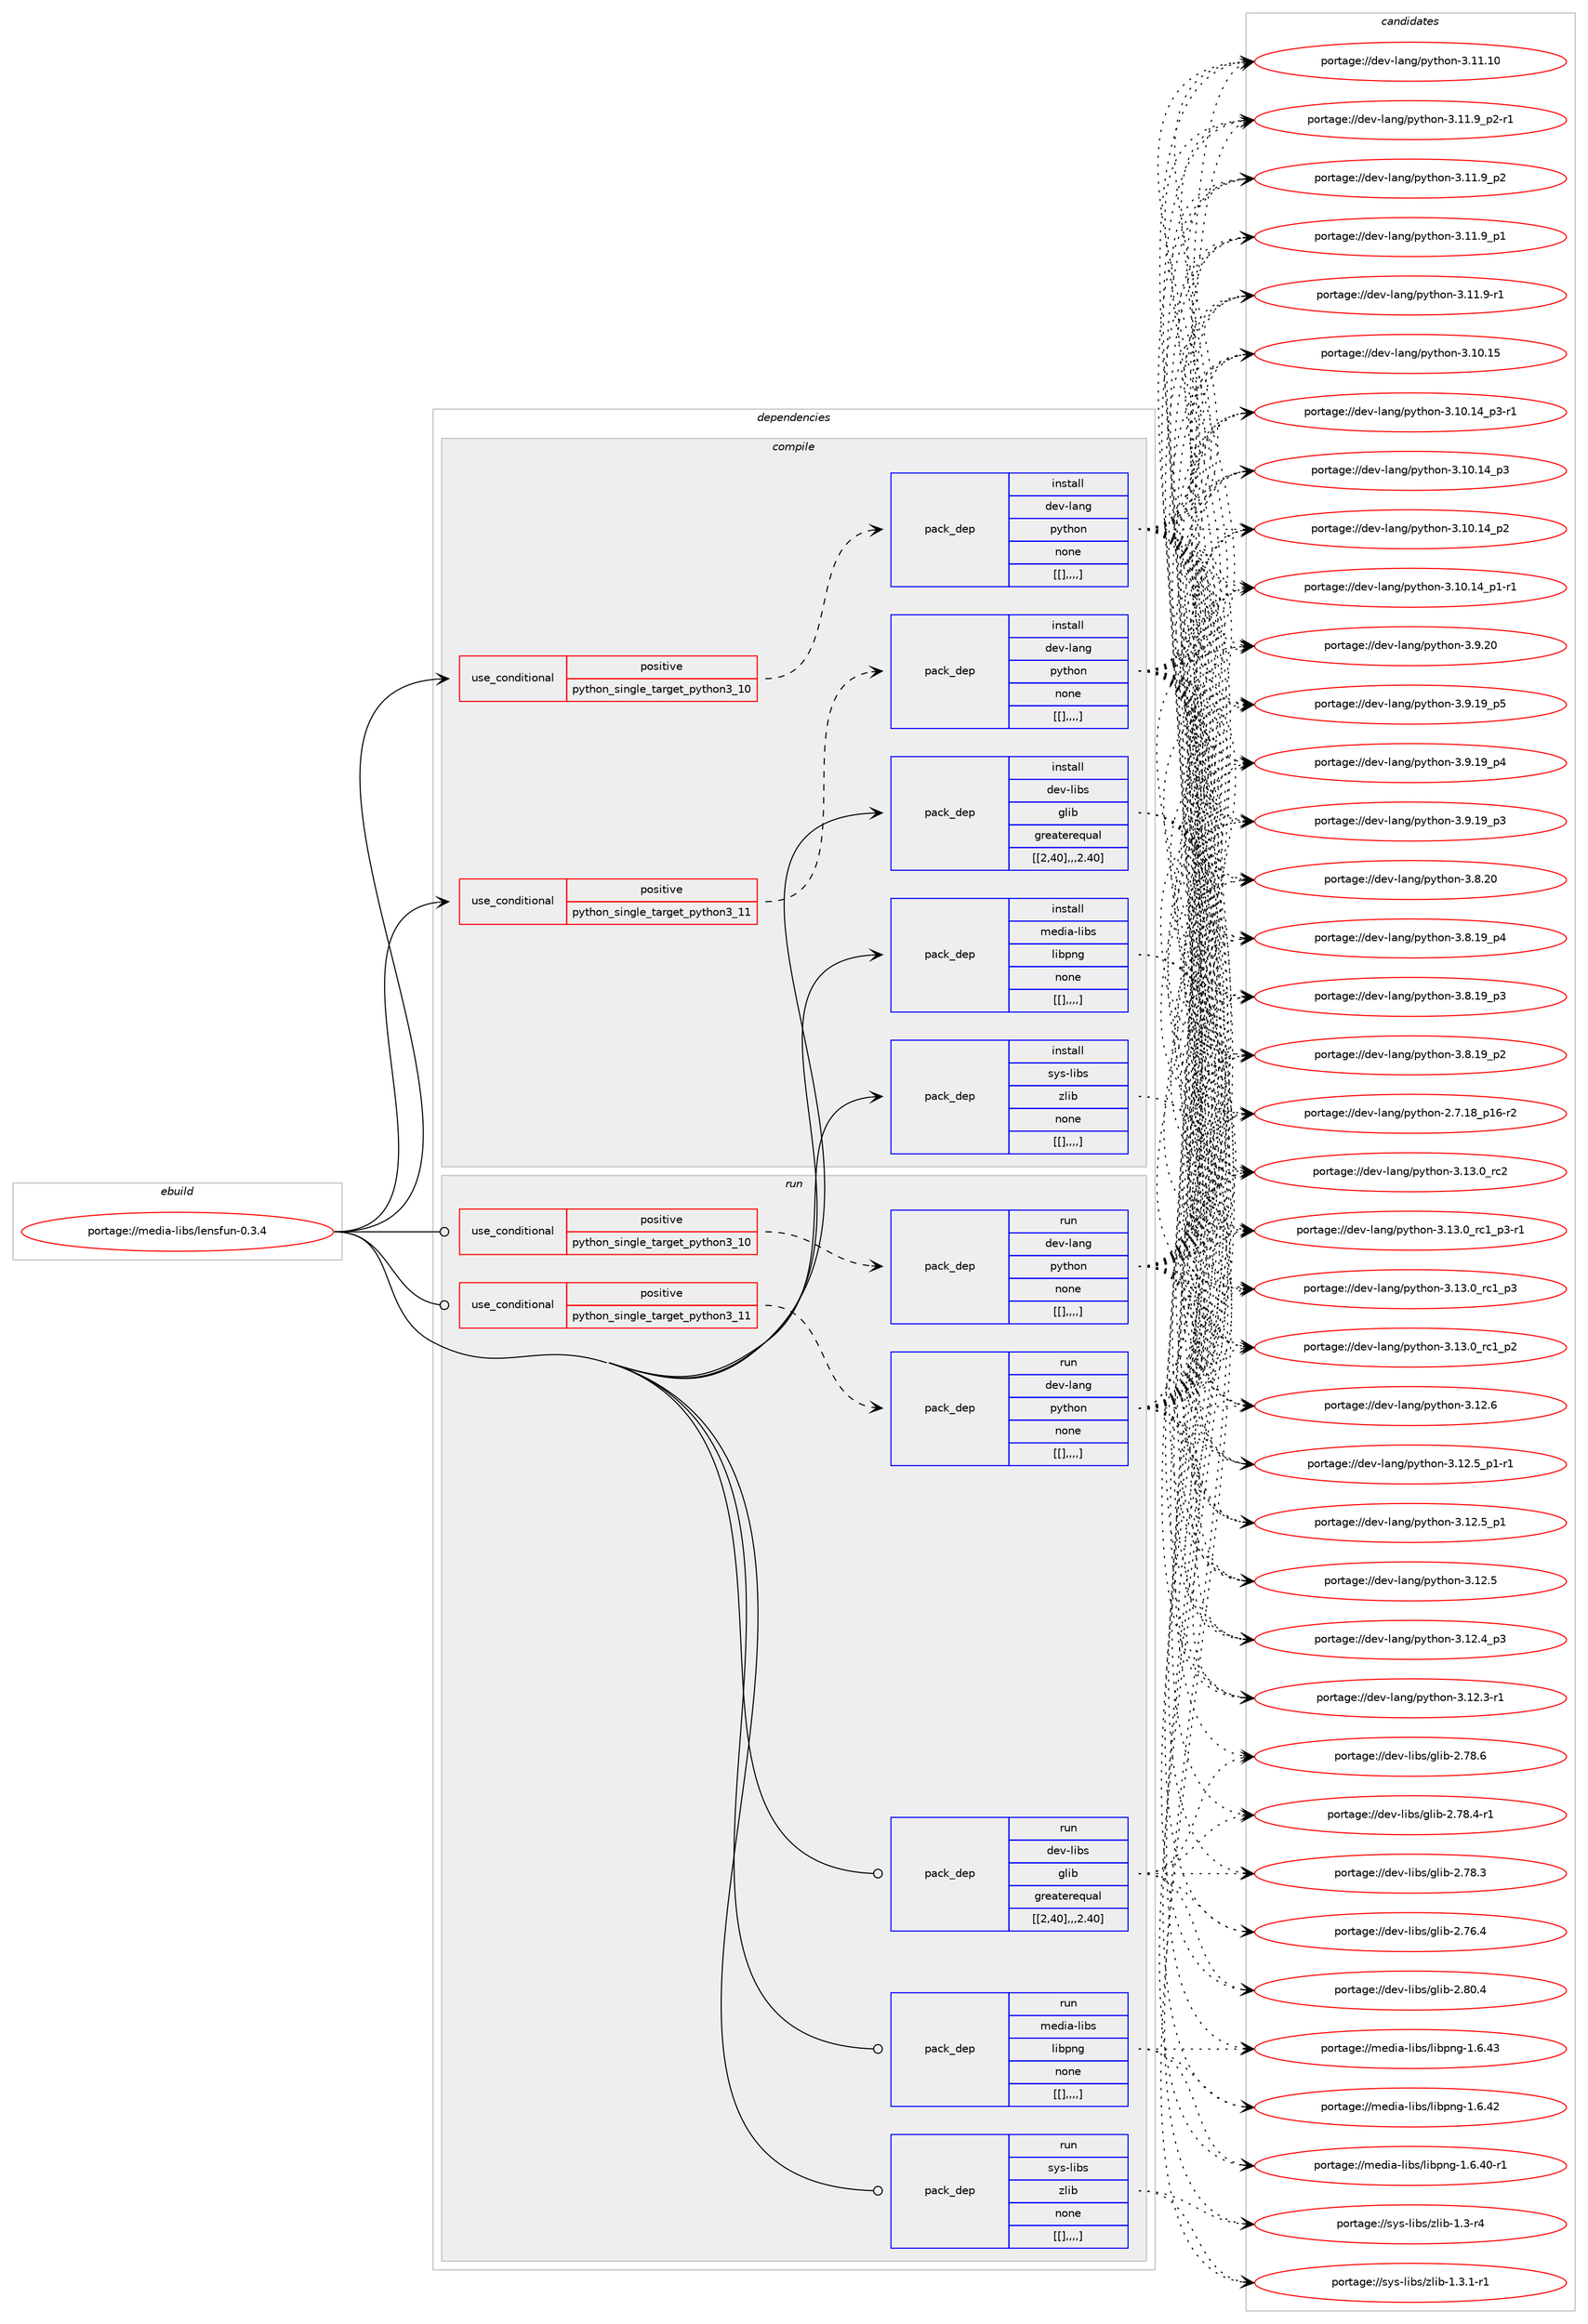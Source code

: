 digraph prolog {

# *************
# Graph options
# *************

newrank=true;
concentrate=true;
compound=true;
graph [rankdir=LR,fontname=Helvetica,fontsize=10,ranksep=1.5];#, ranksep=2.5, nodesep=0.2];
edge  [arrowhead=vee];
node  [fontname=Helvetica,fontsize=10];

# **********
# The ebuild
# **********

subgraph cluster_leftcol {
color=gray;
label=<<i>ebuild</i>>;
id [label="portage://media-libs/lensfun-0.3.4", color=red, width=4, href="../media-libs/lensfun-0.3.4.svg"];
}

# ****************
# The dependencies
# ****************

subgraph cluster_midcol {
color=gray;
label=<<i>dependencies</i>>;
subgraph cluster_compile {
fillcolor="#eeeeee";
style=filled;
label=<<i>compile</i>>;
subgraph cond78548 {
dependency314155 [label=<<TABLE BORDER="0" CELLBORDER="1" CELLSPACING="0" CELLPADDING="4"><TR><TD ROWSPAN="3" CELLPADDING="10">use_conditional</TD></TR><TR><TD>positive</TD></TR><TR><TD>python_single_target_python3_10</TD></TR></TABLE>>, shape=none, color=red];
subgraph pack233075 {
dependency314156 [label=<<TABLE BORDER="0" CELLBORDER="1" CELLSPACING="0" CELLPADDING="4" WIDTH="220"><TR><TD ROWSPAN="6" CELLPADDING="30">pack_dep</TD></TR><TR><TD WIDTH="110">install</TD></TR><TR><TD>dev-lang</TD></TR><TR><TD>python</TD></TR><TR><TD>none</TD></TR><TR><TD>[[],,,,]</TD></TR></TABLE>>, shape=none, color=blue];
}
dependency314155:e -> dependency314156:w [weight=20,style="dashed",arrowhead="vee"];
}
id:e -> dependency314155:w [weight=20,style="solid",arrowhead="vee"];
subgraph cond78549 {
dependency314157 [label=<<TABLE BORDER="0" CELLBORDER="1" CELLSPACING="0" CELLPADDING="4"><TR><TD ROWSPAN="3" CELLPADDING="10">use_conditional</TD></TR><TR><TD>positive</TD></TR><TR><TD>python_single_target_python3_11</TD></TR></TABLE>>, shape=none, color=red];
subgraph pack233076 {
dependency314158 [label=<<TABLE BORDER="0" CELLBORDER="1" CELLSPACING="0" CELLPADDING="4" WIDTH="220"><TR><TD ROWSPAN="6" CELLPADDING="30">pack_dep</TD></TR><TR><TD WIDTH="110">install</TD></TR><TR><TD>dev-lang</TD></TR><TR><TD>python</TD></TR><TR><TD>none</TD></TR><TR><TD>[[],,,,]</TD></TR></TABLE>>, shape=none, color=blue];
}
dependency314157:e -> dependency314158:w [weight=20,style="dashed",arrowhead="vee"];
}
id:e -> dependency314157:w [weight=20,style="solid",arrowhead="vee"];
subgraph pack233077 {
dependency314159 [label=<<TABLE BORDER="0" CELLBORDER="1" CELLSPACING="0" CELLPADDING="4" WIDTH="220"><TR><TD ROWSPAN="6" CELLPADDING="30">pack_dep</TD></TR><TR><TD WIDTH="110">install</TD></TR><TR><TD>dev-libs</TD></TR><TR><TD>glib</TD></TR><TR><TD>greaterequal</TD></TR><TR><TD>[[2,40],,,2.40]</TD></TR></TABLE>>, shape=none, color=blue];
}
id:e -> dependency314159:w [weight=20,style="solid",arrowhead="vee"];
subgraph pack233078 {
dependency314160 [label=<<TABLE BORDER="0" CELLBORDER="1" CELLSPACING="0" CELLPADDING="4" WIDTH="220"><TR><TD ROWSPAN="6" CELLPADDING="30">pack_dep</TD></TR><TR><TD WIDTH="110">install</TD></TR><TR><TD>media-libs</TD></TR><TR><TD>libpng</TD></TR><TR><TD>none</TD></TR><TR><TD>[[],,,,]</TD></TR></TABLE>>, shape=none, color=blue];
}
id:e -> dependency314160:w [weight=20,style="solid",arrowhead="vee"];
subgraph pack233079 {
dependency314161 [label=<<TABLE BORDER="0" CELLBORDER="1" CELLSPACING="0" CELLPADDING="4" WIDTH="220"><TR><TD ROWSPAN="6" CELLPADDING="30">pack_dep</TD></TR><TR><TD WIDTH="110">install</TD></TR><TR><TD>sys-libs</TD></TR><TR><TD>zlib</TD></TR><TR><TD>none</TD></TR><TR><TD>[[],,,,]</TD></TR></TABLE>>, shape=none, color=blue];
}
id:e -> dependency314161:w [weight=20,style="solid",arrowhead="vee"];
}
subgraph cluster_compileandrun {
fillcolor="#eeeeee";
style=filled;
label=<<i>compile and run</i>>;
}
subgraph cluster_run {
fillcolor="#eeeeee";
style=filled;
label=<<i>run</i>>;
subgraph cond78550 {
dependency314162 [label=<<TABLE BORDER="0" CELLBORDER="1" CELLSPACING="0" CELLPADDING="4"><TR><TD ROWSPAN="3" CELLPADDING="10">use_conditional</TD></TR><TR><TD>positive</TD></TR><TR><TD>python_single_target_python3_10</TD></TR></TABLE>>, shape=none, color=red];
subgraph pack233080 {
dependency314163 [label=<<TABLE BORDER="0" CELLBORDER="1" CELLSPACING="0" CELLPADDING="4" WIDTH="220"><TR><TD ROWSPAN="6" CELLPADDING="30">pack_dep</TD></TR><TR><TD WIDTH="110">run</TD></TR><TR><TD>dev-lang</TD></TR><TR><TD>python</TD></TR><TR><TD>none</TD></TR><TR><TD>[[],,,,]</TD></TR></TABLE>>, shape=none, color=blue];
}
dependency314162:e -> dependency314163:w [weight=20,style="dashed",arrowhead="vee"];
}
id:e -> dependency314162:w [weight=20,style="solid",arrowhead="odot"];
subgraph cond78551 {
dependency314164 [label=<<TABLE BORDER="0" CELLBORDER="1" CELLSPACING="0" CELLPADDING="4"><TR><TD ROWSPAN="3" CELLPADDING="10">use_conditional</TD></TR><TR><TD>positive</TD></TR><TR><TD>python_single_target_python3_11</TD></TR></TABLE>>, shape=none, color=red];
subgraph pack233081 {
dependency314165 [label=<<TABLE BORDER="0" CELLBORDER="1" CELLSPACING="0" CELLPADDING="4" WIDTH="220"><TR><TD ROWSPAN="6" CELLPADDING="30">pack_dep</TD></TR><TR><TD WIDTH="110">run</TD></TR><TR><TD>dev-lang</TD></TR><TR><TD>python</TD></TR><TR><TD>none</TD></TR><TR><TD>[[],,,,]</TD></TR></TABLE>>, shape=none, color=blue];
}
dependency314164:e -> dependency314165:w [weight=20,style="dashed",arrowhead="vee"];
}
id:e -> dependency314164:w [weight=20,style="solid",arrowhead="odot"];
subgraph pack233082 {
dependency314166 [label=<<TABLE BORDER="0" CELLBORDER="1" CELLSPACING="0" CELLPADDING="4" WIDTH="220"><TR><TD ROWSPAN="6" CELLPADDING="30">pack_dep</TD></TR><TR><TD WIDTH="110">run</TD></TR><TR><TD>dev-libs</TD></TR><TR><TD>glib</TD></TR><TR><TD>greaterequal</TD></TR><TR><TD>[[2,40],,,2.40]</TD></TR></TABLE>>, shape=none, color=blue];
}
id:e -> dependency314166:w [weight=20,style="solid",arrowhead="odot"];
subgraph pack233083 {
dependency314167 [label=<<TABLE BORDER="0" CELLBORDER="1" CELLSPACING="0" CELLPADDING="4" WIDTH="220"><TR><TD ROWSPAN="6" CELLPADDING="30">pack_dep</TD></TR><TR><TD WIDTH="110">run</TD></TR><TR><TD>media-libs</TD></TR><TR><TD>libpng</TD></TR><TR><TD>none</TD></TR><TR><TD>[[],,,,]</TD></TR></TABLE>>, shape=none, color=blue];
}
id:e -> dependency314167:w [weight=20,style="solid",arrowhead="odot"];
subgraph pack233084 {
dependency314168 [label=<<TABLE BORDER="0" CELLBORDER="1" CELLSPACING="0" CELLPADDING="4" WIDTH="220"><TR><TD ROWSPAN="6" CELLPADDING="30">pack_dep</TD></TR><TR><TD WIDTH="110">run</TD></TR><TR><TD>sys-libs</TD></TR><TR><TD>zlib</TD></TR><TR><TD>none</TD></TR><TR><TD>[[],,,,]</TD></TR></TABLE>>, shape=none, color=blue];
}
id:e -> dependency314168:w [weight=20,style="solid",arrowhead="odot"];
}
}

# **************
# The candidates
# **************

subgraph cluster_choices {
rank=same;
color=gray;
label=<<i>candidates</i>>;

subgraph choice233075 {
color=black;
nodesep=1;
choice10010111845108971101034711212111610411111045514649514648951149950 [label="portage://dev-lang/python-3.13.0_rc2", color=red, width=4,href="../dev-lang/python-3.13.0_rc2.svg"];
choice1001011184510897110103471121211161041111104551464951464895114994995112514511449 [label="portage://dev-lang/python-3.13.0_rc1_p3-r1", color=red, width=4,href="../dev-lang/python-3.13.0_rc1_p3-r1.svg"];
choice100101118451089711010347112121116104111110455146495146489511499499511251 [label="portage://dev-lang/python-3.13.0_rc1_p3", color=red, width=4,href="../dev-lang/python-3.13.0_rc1_p3.svg"];
choice100101118451089711010347112121116104111110455146495146489511499499511250 [label="portage://dev-lang/python-3.13.0_rc1_p2", color=red, width=4,href="../dev-lang/python-3.13.0_rc1_p2.svg"];
choice10010111845108971101034711212111610411111045514649504654 [label="portage://dev-lang/python-3.12.6", color=red, width=4,href="../dev-lang/python-3.12.6.svg"];
choice1001011184510897110103471121211161041111104551464950465395112494511449 [label="portage://dev-lang/python-3.12.5_p1-r1", color=red, width=4,href="../dev-lang/python-3.12.5_p1-r1.svg"];
choice100101118451089711010347112121116104111110455146495046539511249 [label="portage://dev-lang/python-3.12.5_p1", color=red, width=4,href="../dev-lang/python-3.12.5_p1.svg"];
choice10010111845108971101034711212111610411111045514649504653 [label="portage://dev-lang/python-3.12.5", color=red, width=4,href="../dev-lang/python-3.12.5.svg"];
choice100101118451089711010347112121116104111110455146495046529511251 [label="portage://dev-lang/python-3.12.4_p3", color=red, width=4,href="../dev-lang/python-3.12.4_p3.svg"];
choice100101118451089711010347112121116104111110455146495046514511449 [label="portage://dev-lang/python-3.12.3-r1", color=red, width=4,href="../dev-lang/python-3.12.3-r1.svg"];
choice1001011184510897110103471121211161041111104551464949464948 [label="portage://dev-lang/python-3.11.10", color=red, width=4,href="../dev-lang/python-3.11.10.svg"];
choice1001011184510897110103471121211161041111104551464949465795112504511449 [label="portage://dev-lang/python-3.11.9_p2-r1", color=red, width=4,href="../dev-lang/python-3.11.9_p2-r1.svg"];
choice100101118451089711010347112121116104111110455146494946579511250 [label="portage://dev-lang/python-3.11.9_p2", color=red, width=4,href="../dev-lang/python-3.11.9_p2.svg"];
choice100101118451089711010347112121116104111110455146494946579511249 [label="portage://dev-lang/python-3.11.9_p1", color=red, width=4,href="../dev-lang/python-3.11.9_p1.svg"];
choice100101118451089711010347112121116104111110455146494946574511449 [label="portage://dev-lang/python-3.11.9-r1", color=red, width=4,href="../dev-lang/python-3.11.9-r1.svg"];
choice1001011184510897110103471121211161041111104551464948464953 [label="portage://dev-lang/python-3.10.15", color=red, width=4,href="../dev-lang/python-3.10.15.svg"];
choice100101118451089711010347112121116104111110455146494846495295112514511449 [label="portage://dev-lang/python-3.10.14_p3-r1", color=red, width=4,href="../dev-lang/python-3.10.14_p3-r1.svg"];
choice10010111845108971101034711212111610411111045514649484649529511251 [label="portage://dev-lang/python-3.10.14_p3", color=red, width=4,href="../dev-lang/python-3.10.14_p3.svg"];
choice10010111845108971101034711212111610411111045514649484649529511250 [label="portage://dev-lang/python-3.10.14_p2", color=red, width=4,href="../dev-lang/python-3.10.14_p2.svg"];
choice100101118451089711010347112121116104111110455146494846495295112494511449 [label="portage://dev-lang/python-3.10.14_p1-r1", color=red, width=4,href="../dev-lang/python-3.10.14_p1-r1.svg"];
choice10010111845108971101034711212111610411111045514657465048 [label="portage://dev-lang/python-3.9.20", color=red, width=4,href="../dev-lang/python-3.9.20.svg"];
choice100101118451089711010347112121116104111110455146574649579511253 [label="portage://dev-lang/python-3.9.19_p5", color=red, width=4,href="../dev-lang/python-3.9.19_p5.svg"];
choice100101118451089711010347112121116104111110455146574649579511252 [label="portage://dev-lang/python-3.9.19_p4", color=red, width=4,href="../dev-lang/python-3.9.19_p4.svg"];
choice100101118451089711010347112121116104111110455146574649579511251 [label="portage://dev-lang/python-3.9.19_p3", color=red, width=4,href="../dev-lang/python-3.9.19_p3.svg"];
choice10010111845108971101034711212111610411111045514656465048 [label="portage://dev-lang/python-3.8.20", color=red, width=4,href="../dev-lang/python-3.8.20.svg"];
choice100101118451089711010347112121116104111110455146564649579511252 [label="portage://dev-lang/python-3.8.19_p4", color=red, width=4,href="../dev-lang/python-3.8.19_p4.svg"];
choice100101118451089711010347112121116104111110455146564649579511251 [label="portage://dev-lang/python-3.8.19_p3", color=red, width=4,href="../dev-lang/python-3.8.19_p3.svg"];
choice100101118451089711010347112121116104111110455146564649579511250 [label="portage://dev-lang/python-3.8.19_p2", color=red, width=4,href="../dev-lang/python-3.8.19_p2.svg"];
choice100101118451089711010347112121116104111110455046554649569511249544511450 [label="portage://dev-lang/python-2.7.18_p16-r2", color=red, width=4,href="../dev-lang/python-2.7.18_p16-r2.svg"];
dependency314156:e -> choice10010111845108971101034711212111610411111045514649514648951149950:w [style=dotted,weight="100"];
dependency314156:e -> choice1001011184510897110103471121211161041111104551464951464895114994995112514511449:w [style=dotted,weight="100"];
dependency314156:e -> choice100101118451089711010347112121116104111110455146495146489511499499511251:w [style=dotted,weight="100"];
dependency314156:e -> choice100101118451089711010347112121116104111110455146495146489511499499511250:w [style=dotted,weight="100"];
dependency314156:e -> choice10010111845108971101034711212111610411111045514649504654:w [style=dotted,weight="100"];
dependency314156:e -> choice1001011184510897110103471121211161041111104551464950465395112494511449:w [style=dotted,weight="100"];
dependency314156:e -> choice100101118451089711010347112121116104111110455146495046539511249:w [style=dotted,weight="100"];
dependency314156:e -> choice10010111845108971101034711212111610411111045514649504653:w [style=dotted,weight="100"];
dependency314156:e -> choice100101118451089711010347112121116104111110455146495046529511251:w [style=dotted,weight="100"];
dependency314156:e -> choice100101118451089711010347112121116104111110455146495046514511449:w [style=dotted,weight="100"];
dependency314156:e -> choice1001011184510897110103471121211161041111104551464949464948:w [style=dotted,weight="100"];
dependency314156:e -> choice1001011184510897110103471121211161041111104551464949465795112504511449:w [style=dotted,weight="100"];
dependency314156:e -> choice100101118451089711010347112121116104111110455146494946579511250:w [style=dotted,weight="100"];
dependency314156:e -> choice100101118451089711010347112121116104111110455146494946579511249:w [style=dotted,weight="100"];
dependency314156:e -> choice100101118451089711010347112121116104111110455146494946574511449:w [style=dotted,weight="100"];
dependency314156:e -> choice1001011184510897110103471121211161041111104551464948464953:w [style=dotted,weight="100"];
dependency314156:e -> choice100101118451089711010347112121116104111110455146494846495295112514511449:w [style=dotted,weight="100"];
dependency314156:e -> choice10010111845108971101034711212111610411111045514649484649529511251:w [style=dotted,weight="100"];
dependency314156:e -> choice10010111845108971101034711212111610411111045514649484649529511250:w [style=dotted,weight="100"];
dependency314156:e -> choice100101118451089711010347112121116104111110455146494846495295112494511449:w [style=dotted,weight="100"];
dependency314156:e -> choice10010111845108971101034711212111610411111045514657465048:w [style=dotted,weight="100"];
dependency314156:e -> choice100101118451089711010347112121116104111110455146574649579511253:w [style=dotted,weight="100"];
dependency314156:e -> choice100101118451089711010347112121116104111110455146574649579511252:w [style=dotted,weight="100"];
dependency314156:e -> choice100101118451089711010347112121116104111110455146574649579511251:w [style=dotted,weight="100"];
dependency314156:e -> choice10010111845108971101034711212111610411111045514656465048:w [style=dotted,weight="100"];
dependency314156:e -> choice100101118451089711010347112121116104111110455146564649579511252:w [style=dotted,weight="100"];
dependency314156:e -> choice100101118451089711010347112121116104111110455146564649579511251:w [style=dotted,weight="100"];
dependency314156:e -> choice100101118451089711010347112121116104111110455146564649579511250:w [style=dotted,weight="100"];
dependency314156:e -> choice100101118451089711010347112121116104111110455046554649569511249544511450:w [style=dotted,weight="100"];
}
subgraph choice233076 {
color=black;
nodesep=1;
choice10010111845108971101034711212111610411111045514649514648951149950 [label="portage://dev-lang/python-3.13.0_rc2", color=red, width=4,href="../dev-lang/python-3.13.0_rc2.svg"];
choice1001011184510897110103471121211161041111104551464951464895114994995112514511449 [label="portage://dev-lang/python-3.13.0_rc1_p3-r1", color=red, width=4,href="../dev-lang/python-3.13.0_rc1_p3-r1.svg"];
choice100101118451089711010347112121116104111110455146495146489511499499511251 [label="portage://dev-lang/python-3.13.0_rc1_p3", color=red, width=4,href="../dev-lang/python-3.13.0_rc1_p3.svg"];
choice100101118451089711010347112121116104111110455146495146489511499499511250 [label="portage://dev-lang/python-3.13.0_rc1_p2", color=red, width=4,href="../dev-lang/python-3.13.0_rc1_p2.svg"];
choice10010111845108971101034711212111610411111045514649504654 [label="portage://dev-lang/python-3.12.6", color=red, width=4,href="../dev-lang/python-3.12.6.svg"];
choice1001011184510897110103471121211161041111104551464950465395112494511449 [label="portage://dev-lang/python-3.12.5_p1-r1", color=red, width=4,href="../dev-lang/python-3.12.5_p1-r1.svg"];
choice100101118451089711010347112121116104111110455146495046539511249 [label="portage://dev-lang/python-3.12.5_p1", color=red, width=4,href="../dev-lang/python-3.12.5_p1.svg"];
choice10010111845108971101034711212111610411111045514649504653 [label="portage://dev-lang/python-3.12.5", color=red, width=4,href="../dev-lang/python-3.12.5.svg"];
choice100101118451089711010347112121116104111110455146495046529511251 [label="portage://dev-lang/python-3.12.4_p3", color=red, width=4,href="../dev-lang/python-3.12.4_p3.svg"];
choice100101118451089711010347112121116104111110455146495046514511449 [label="portage://dev-lang/python-3.12.3-r1", color=red, width=4,href="../dev-lang/python-3.12.3-r1.svg"];
choice1001011184510897110103471121211161041111104551464949464948 [label="portage://dev-lang/python-3.11.10", color=red, width=4,href="../dev-lang/python-3.11.10.svg"];
choice1001011184510897110103471121211161041111104551464949465795112504511449 [label="portage://dev-lang/python-3.11.9_p2-r1", color=red, width=4,href="../dev-lang/python-3.11.9_p2-r1.svg"];
choice100101118451089711010347112121116104111110455146494946579511250 [label="portage://dev-lang/python-3.11.9_p2", color=red, width=4,href="../dev-lang/python-3.11.9_p2.svg"];
choice100101118451089711010347112121116104111110455146494946579511249 [label="portage://dev-lang/python-3.11.9_p1", color=red, width=4,href="../dev-lang/python-3.11.9_p1.svg"];
choice100101118451089711010347112121116104111110455146494946574511449 [label="portage://dev-lang/python-3.11.9-r1", color=red, width=4,href="../dev-lang/python-3.11.9-r1.svg"];
choice1001011184510897110103471121211161041111104551464948464953 [label="portage://dev-lang/python-3.10.15", color=red, width=4,href="../dev-lang/python-3.10.15.svg"];
choice100101118451089711010347112121116104111110455146494846495295112514511449 [label="portage://dev-lang/python-3.10.14_p3-r1", color=red, width=4,href="../dev-lang/python-3.10.14_p3-r1.svg"];
choice10010111845108971101034711212111610411111045514649484649529511251 [label="portage://dev-lang/python-3.10.14_p3", color=red, width=4,href="../dev-lang/python-3.10.14_p3.svg"];
choice10010111845108971101034711212111610411111045514649484649529511250 [label="portage://dev-lang/python-3.10.14_p2", color=red, width=4,href="../dev-lang/python-3.10.14_p2.svg"];
choice100101118451089711010347112121116104111110455146494846495295112494511449 [label="portage://dev-lang/python-3.10.14_p1-r1", color=red, width=4,href="../dev-lang/python-3.10.14_p1-r1.svg"];
choice10010111845108971101034711212111610411111045514657465048 [label="portage://dev-lang/python-3.9.20", color=red, width=4,href="../dev-lang/python-3.9.20.svg"];
choice100101118451089711010347112121116104111110455146574649579511253 [label="portage://dev-lang/python-3.9.19_p5", color=red, width=4,href="../dev-lang/python-3.9.19_p5.svg"];
choice100101118451089711010347112121116104111110455146574649579511252 [label="portage://dev-lang/python-3.9.19_p4", color=red, width=4,href="../dev-lang/python-3.9.19_p4.svg"];
choice100101118451089711010347112121116104111110455146574649579511251 [label="portage://dev-lang/python-3.9.19_p3", color=red, width=4,href="../dev-lang/python-3.9.19_p3.svg"];
choice10010111845108971101034711212111610411111045514656465048 [label="portage://dev-lang/python-3.8.20", color=red, width=4,href="../dev-lang/python-3.8.20.svg"];
choice100101118451089711010347112121116104111110455146564649579511252 [label="portage://dev-lang/python-3.8.19_p4", color=red, width=4,href="../dev-lang/python-3.8.19_p4.svg"];
choice100101118451089711010347112121116104111110455146564649579511251 [label="portage://dev-lang/python-3.8.19_p3", color=red, width=4,href="../dev-lang/python-3.8.19_p3.svg"];
choice100101118451089711010347112121116104111110455146564649579511250 [label="portage://dev-lang/python-3.8.19_p2", color=red, width=4,href="../dev-lang/python-3.8.19_p2.svg"];
choice100101118451089711010347112121116104111110455046554649569511249544511450 [label="portage://dev-lang/python-2.7.18_p16-r2", color=red, width=4,href="../dev-lang/python-2.7.18_p16-r2.svg"];
dependency314158:e -> choice10010111845108971101034711212111610411111045514649514648951149950:w [style=dotted,weight="100"];
dependency314158:e -> choice1001011184510897110103471121211161041111104551464951464895114994995112514511449:w [style=dotted,weight="100"];
dependency314158:e -> choice100101118451089711010347112121116104111110455146495146489511499499511251:w [style=dotted,weight="100"];
dependency314158:e -> choice100101118451089711010347112121116104111110455146495146489511499499511250:w [style=dotted,weight="100"];
dependency314158:e -> choice10010111845108971101034711212111610411111045514649504654:w [style=dotted,weight="100"];
dependency314158:e -> choice1001011184510897110103471121211161041111104551464950465395112494511449:w [style=dotted,weight="100"];
dependency314158:e -> choice100101118451089711010347112121116104111110455146495046539511249:w [style=dotted,weight="100"];
dependency314158:e -> choice10010111845108971101034711212111610411111045514649504653:w [style=dotted,weight="100"];
dependency314158:e -> choice100101118451089711010347112121116104111110455146495046529511251:w [style=dotted,weight="100"];
dependency314158:e -> choice100101118451089711010347112121116104111110455146495046514511449:w [style=dotted,weight="100"];
dependency314158:e -> choice1001011184510897110103471121211161041111104551464949464948:w [style=dotted,weight="100"];
dependency314158:e -> choice1001011184510897110103471121211161041111104551464949465795112504511449:w [style=dotted,weight="100"];
dependency314158:e -> choice100101118451089711010347112121116104111110455146494946579511250:w [style=dotted,weight="100"];
dependency314158:e -> choice100101118451089711010347112121116104111110455146494946579511249:w [style=dotted,weight="100"];
dependency314158:e -> choice100101118451089711010347112121116104111110455146494946574511449:w [style=dotted,weight="100"];
dependency314158:e -> choice1001011184510897110103471121211161041111104551464948464953:w [style=dotted,weight="100"];
dependency314158:e -> choice100101118451089711010347112121116104111110455146494846495295112514511449:w [style=dotted,weight="100"];
dependency314158:e -> choice10010111845108971101034711212111610411111045514649484649529511251:w [style=dotted,weight="100"];
dependency314158:e -> choice10010111845108971101034711212111610411111045514649484649529511250:w [style=dotted,weight="100"];
dependency314158:e -> choice100101118451089711010347112121116104111110455146494846495295112494511449:w [style=dotted,weight="100"];
dependency314158:e -> choice10010111845108971101034711212111610411111045514657465048:w [style=dotted,weight="100"];
dependency314158:e -> choice100101118451089711010347112121116104111110455146574649579511253:w [style=dotted,weight="100"];
dependency314158:e -> choice100101118451089711010347112121116104111110455146574649579511252:w [style=dotted,weight="100"];
dependency314158:e -> choice100101118451089711010347112121116104111110455146574649579511251:w [style=dotted,weight="100"];
dependency314158:e -> choice10010111845108971101034711212111610411111045514656465048:w [style=dotted,weight="100"];
dependency314158:e -> choice100101118451089711010347112121116104111110455146564649579511252:w [style=dotted,weight="100"];
dependency314158:e -> choice100101118451089711010347112121116104111110455146564649579511251:w [style=dotted,weight="100"];
dependency314158:e -> choice100101118451089711010347112121116104111110455146564649579511250:w [style=dotted,weight="100"];
dependency314158:e -> choice100101118451089711010347112121116104111110455046554649569511249544511450:w [style=dotted,weight="100"];
}
subgraph choice233077 {
color=black;
nodesep=1;
choice1001011184510810598115471031081059845504656484652 [label="portage://dev-libs/glib-2.80.4", color=red, width=4,href="../dev-libs/glib-2.80.4.svg"];
choice1001011184510810598115471031081059845504655564654 [label="portage://dev-libs/glib-2.78.6", color=red, width=4,href="../dev-libs/glib-2.78.6.svg"];
choice10010111845108105981154710310810598455046555646524511449 [label="portage://dev-libs/glib-2.78.4-r1", color=red, width=4,href="../dev-libs/glib-2.78.4-r1.svg"];
choice1001011184510810598115471031081059845504655564651 [label="portage://dev-libs/glib-2.78.3", color=red, width=4,href="../dev-libs/glib-2.78.3.svg"];
choice1001011184510810598115471031081059845504655544652 [label="portage://dev-libs/glib-2.76.4", color=red, width=4,href="../dev-libs/glib-2.76.4.svg"];
dependency314159:e -> choice1001011184510810598115471031081059845504656484652:w [style=dotted,weight="100"];
dependency314159:e -> choice1001011184510810598115471031081059845504655564654:w [style=dotted,weight="100"];
dependency314159:e -> choice10010111845108105981154710310810598455046555646524511449:w [style=dotted,weight="100"];
dependency314159:e -> choice1001011184510810598115471031081059845504655564651:w [style=dotted,weight="100"];
dependency314159:e -> choice1001011184510810598115471031081059845504655544652:w [style=dotted,weight="100"];
}
subgraph choice233078 {
color=black;
nodesep=1;
choice109101100105974510810598115471081059811211010345494654465251 [label="portage://media-libs/libpng-1.6.43", color=red, width=4,href="../media-libs/libpng-1.6.43.svg"];
choice109101100105974510810598115471081059811211010345494654465250 [label="portage://media-libs/libpng-1.6.42", color=red, width=4,href="../media-libs/libpng-1.6.42.svg"];
choice1091011001059745108105981154710810598112110103454946544652484511449 [label="portage://media-libs/libpng-1.6.40-r1", color=red, width=4,href="../media-libs/libpng-1.6.40-r1.svg"];
dependency314160:e -> choice109101100105974510810598115471081059811211010345494654465251:w [style=dotted,weight="100"];
dependency314160:e -> choice109101100105974510810598115471081059811211010345494654465250:w [style=dotted,weight="100"];
dependency314160:e -> choice1091011001059745108105981154710810598112110103454946544652484511449:w [style=dotted,weight="100"];
}
subgraph choice233079 {
color=black;
nodesep=1;
choice115121115451081059811547122108105984549465146494511449 [label="portage://sys-libs/zlib-1.3.1-r1", color=red, width=4,href="../sys-libs/zlib-1.3.1-r1.svg"];
choice11512111545108105981154712210810598454946514511452 [label="portage://sys-libs/zlib-1.3-r4", color=red, width=4,href="../sys-libs/zlib-1.3-r4.svg"];
dependency314161:e -> choice115121115451081059811547122108105984549465146494511449:w [style=dotted,weight="100"];
dependency314161:e -> choice11512111545108105981154712210810598454946514511452:w [style=dotted,weight="100"];
}
subgraph choice233080 {
color=black;
nodesep=1;
choice10010111845108971101034711212111610411111045514649514648951149950 [label="portage://dev-lang/python-3.13.0_rc2", color=red, width=4,href="../dev-lang/python-3.13.0_rc2.svg"];
choice1001011184510897110103471121211161041111104551464951464895114994995112514511449 [label="portage://dev-lang/python-3.13.0_rc1_p3-r1", color=red, width=4,href="../dev-lang/python-3.13.0_rc1_p3-r1.svg"];
choice100101118451089711010347112121116104111110455146495146489511499499511251 [label="portage://dev-lang/python-3.13.0_rc1_p3", color=red, width=4,href="../dev-lang/python-3.13.0_rc1_p3.svg"];
choice100101118451089711010347112121116104111110455146495146489511499499511250 [label="portage://dev-lang/python-3.13.0_rc1_p2", color=red, width=4,href="../dev-lang/python-3.13.0_rc1_p2.svg"];
choice10010111845108971101034711212111610411111045514649504654 [label="portage://dev-lang/python-3.12.6", color=red, width=4,href="../dev-lang/python-3.12.6.svg"];
choice1001011184510897110103471121211161041111104551464950465395112494511449 [label="portage://dev-lang/python-3.12.5_p1-r1", color=red, width=4,href="../dev-lang/python-3.12.5_p1-r1.svg"];
choice100101118451089711010347112121116104111110455146495046539511249 [label="portage://dev-lang/python-3.12.5_p1", color=red, width=4,href="../dev-lang/python-3.12.5_p1.svg"];
choice10010111845108971101034711212111610411111045514649504653 [label="portage://dev-lang/python-3.12.5", color=red, width=4,href="../dev-lang/python-3.12.5.svg"];
choice100101118451089711010347112121116104111110455146495046529511251 [label="portage://dev-lang/python-3.12.4_p3", color=red, width=4,href="../dev-lang/python-3.12.4_p3.svg"];
choice100101118451089711010347112121116104111110455146495046514511449 [label="portage://dev-lang/python-3.12.3-r1", color=red, width=4,href="../dev-lang/python-3.12.3-r1.svg"];
choice1001011184510897110103471121211161041111104551464949464948 [label="portage://dev-lang/python-3.11.10", color=red, width=4,href="../dev-lang/python-3.11.10.svg"];
choice1001011184510897110103471121211161041111104551464949465795112504511449 [label="portage://dev-lang/python-3.11.9_p2-r1", color=red, width=4,href="../dev-lang/python-3.11.9_p2-r1.svg"];
choice100101118451089711010347112121116104111110455146494946579511250 [label="portage://dev-lang/python-3.11.9_p2", color=red, width=4,href="../dev-lang/python-3.11.9_p2.svg"];
choice100101118451089711010347112121116104111110455146494946579511249 [label="portage://dev-lang/python-3.11.9_p1", color=red, width=4,href="../dev-lang/python-3.11.9_p1.svg"];
choice100101118451089711010347112121116104111110455146494946574511449 [label="portage://dev-lang/python-3.11.9-r1", color=red, width=4,href="../dev-lang/python-3.11.9-r1.svg"];
choice1001011184510897110103471121211161041111104551464948464953 [label="portage://dev-lang/python-3.10.15", color=red, width=4,href="../dev-lang/python-3.10.15.svg"];
choice100101118451089711010347112121116104111110455146494846495295112514511449 [label="portage://dev-lang/python-3.10.14_p3-r1", color=red, width=4,href="../dev-lang/python-3.10.14_p3-r1.svg"];
choice10010111845108971101034711212111610411111045514649484649529511251 [label="portage://dev-lang/python-3.10.14_p3", color=red, width=4,href="../dev-lang/python-3.10.14_p3.svg"];
choice10010111845108971101034711212111610411111045514649484649529511250 [label="portage://dev-lang/python-3.10.14_p2", color=red, width=4,href="../dev-lang/python-3.10.14_p2.svg"];
choice100101118451089711010347112121116104111110455146494846495295112494511449 [label="portage://dev-lang/python-3.10.14_p1-r1", color=red, width=4,href="../dev-lang/python-3.10.14_p1-r1.svg"];
choice10010111845108971101034711212111610411111045514657465048 [label="portage://dev-lang/python-3.9.20", color=red, width=4,href="../dev-lang/python-3.9.20.svg"];
choice100101118451089711010347112121116104111110455146574649579511253 [label="portage://dev-lang/python-3.9.19_p5", color=red, width=4,href="../dev-lang/python-3.9.19_p5.svg"];
choice100101118451089711010347112121116104111110455146574649579511252 [label="portage://dev-lang/python-3.9.19_p4", color=red, width=4,href="../dev-lang/python-3.9.19_p4.svg"];
choice100101118451089711010347112121116104111110455146574649579511251 [label="portage://dev-lang/python-3.9.19_p3", color=red, width=4,href="../dev-lang/python-3.9.19_p3.svg"];
choice10010111845108971101034711212111610411111045514656465048 [label="portage://dev-lang/python-3.8.20", color=red, width=4,href="../dev-lang/python-3.8.20.svg"];
choice100101118451089711010347112121116104111110455146564649579511252 [label="portage://dev-lang/python-3.8.19_p4", color=red, width=4,href="../dev-lang/python-3.8.19_p4.svg"];
choice100101118451089711010347112121116104111110455146564649579511251 [label="portage://dev-lang/python-3.8.19_p3", color=red, width=4,href="../dev-lang/python-3.8.19_p3.svg"];
choice100101118451089711010347112121116104111110455146564649579511250 [label="portage://dev-lang/python-3.8.19_p2", color=red, width=4,href="../dev-lang/python-3.8.19_p2.svg"];
choice100101118451089711010347112121116104111110455046554649569511249544511450 [label="portage://dev-lang/python-2.7.18_p16-r2", color=red, width=4,href="../dev-lang/python-2.7.18_p16-r2.svg"];
dependency314163:e -> choice10010111845108971101034711212111610411111045514649514648951149950:w [style=dotted,weight="100"];
dependency314163:e -> choice1001011184510897110103471121211161041111104551464951464895114994995112514511449:w [style=dotted,weight="100"];
dependency314163:e -> choice100101118451089711010347112121116104111110455146495146489511499499511251:w [style=dotted,weight="100"];
dependency314163:e -> choice100101118451089711010347112121116104111110455146495146489511499499511250:w [style=dotted,weight="100"];
dependency314163:e -> choice10010111845108971101034711212111610411111045514649504654:w [style=dotted,weight="100"];
dependency314163:e -> choice1001011184510897110103471121211161041111104551464950465395112494511449:w [style=dotted,weight="100"];
dependency314163:e -> choice100101118451089711010347112121116104111110455146495046539511249:w [style=dotted,weight="100"];
dependency314163:e -> choice10010111845108971101034711212111610411111045514649504653:w [style=dotted,weight="100"];
dependency314163:e -> choice100101118451089711010347112121116104111110455146495046529511251:w [style=dotted,weight="100"];
dependency314163:e -> choice100101118451089711010347112121116104111110455146495046514511449:w [style=dotted,weight="100"];
dependency314163:e -> choice1001011184510897110103471121211161041111104551464949464948:w [style=dotted,weight="100"];
dependency314163:e -> choice1001011184510897110103471121211161041111104551464949465795112504511449:w [style=dotted,weight="100"];
dependency314163:e -> choice100101118451089711010347112121116104111110455146494946579511250:w [style=dotted,weight="100"];
dependency314163:e -> choice100101118451089711010347112121116104111110455146494946579511249:w [style=dotted,weight="100"];
dependency314163:e -> choice100101118451089711010347112121116104111110455146494946574511449:w [style=dotted,weight="100"];
dependency314163:e -> choice1001011184510897110103471121211161041111104551464948464953:w [style=dotted,weight="100"];
dependency314163:e -> choice100101118451089711010347112121116104111110455146494846495295112514511449:w [style=dotted,weight="100"];
dependency314163:e -> choice10010111845108971101034711212111610411111045514649484649529511251:w [style=dotted,weight="100"];
dependency314163:e -> choice10010111845108971101034711212111610411111045514649484649529511250:w [style=dotted,weight="100"];
dependency314163:e -> choice100101118451089711010347112121116104111110455146494846495295112494511449:w [style=dotted,weight="100"];
dependency314163:e -> choice10010111845108971101034711212111610411111045514657465048:w [style=dotted,weight="100"];
dependency314163:e -> choice100101118451089711010347112121116104111110455146574649579511253:w [style=dotted,weight="100"];
dependency314163:e -> choice100101118451089711010347112121116104111110455146574649579511252:w [style=dotted,weight="100"];
dependency314163:e -> choice100101118451089711010347112121116104111110455146574649579511251:w [style=dotted,weight="100"];
dependency314163:e -> choice10010111845108971101034711212111610411111045514656465048:w [style=dotted,weight="100"];
dependency314163:e -> choice100101118451089711010347112121116104111110455146564649579511252:w [style=dotted,weight="100"];
dependency314163:e -> choice100101118451089711010347112121116104111110455146564649579511251:w [style=dotted,weight="100"];
dependency314163:e -> choice100101118451089711010347112121116104111110455146564649579511250:w [style=dotted,weight="100"];
dependency314163:e -> choice100101118451089711010347112121116104111110455046554649569511249544511450:w [style=dotted,weight="100"];
}
subgraph choice233081 {
color=black;
nodesep=1;
choice10010111845108971101034711212111610411111045514649514648951149950 [label="portage://dev-lang/python-3.13.0_rc2", color=red, width=4,href="../dev-lang/python-3.13.0_rc2.svg"];
choice1001011184510897110103471121211161041111104551464951464895114994995112514511449 [label="portage://dev-lang/python-3.13.0_rc1_p3-r1", color=red, width=4,href="../dev-lang/python-3.13.0_rc1_p3-r1.svg"];
choice100101118451089711010347112121116104111110455146495146489511499499511251 [label="portage://dev-lang/python-3.13.0_rc1_p3", color=red, width=4,href="../dev-lang/python-3.13.0_rc1_p3.svg"];
choice100101118451089711010347112121116104111110455146495146489511499499511250 [label="portage://dev-lang/python-3.13.0_rc1_p2", color=red, width=4,href="../dev-lang/python-3.13.0_rc1_p2.svg"];
choice10010111845108971101034711212111610411111045514649504654 [label="portage://dev-lang/python-3.12.6", color=red, width=4,href="../dev-lang/python-3.12.6.svg"];
choice1001011184510897110103471121211161041111104551464950465395112494511449 [label="portage://dev-lang/python-3.12.5_p1-r1", color=red, width=4,href="../dev-lang/python-3.12.5_p1-r1.svg"];
choice100101118451089711010347112121116104111110455146495046539511249 [label="portage://dev-lang/python-3.12.5_p1", color=red, width=4,href="../dev-lang/python-3.12.5_p1.svg"];
choice10010111845108971101034711212111610411111045514649504653 [label="portage://dev-lang/python-3.12.5", color=red, width=4,href="../dev-lang/python-3.12.5.svg"];
choice100101118451089711010347112121116104111110455146495046529511251 [label="portage://dev-lang/python-3.12.4_p3", color=red, width=4,href="../dev-lang/python-3.12.4_p3.svg"];
choice100101118451089711010347112121116104111110455146495046514511449 [label="portage://dev-lang/python-3.12.3-r1", color=red, width=4,href="../dev-lang/python-3.12.3-r1.svg"];
choice1001011184510897110103471121211161041111104551464949464948 [label="portage://dev-lang/python-3.11.10", color=red, width=4,href="../dev-lang/python-3.11.10.svg"];
choice1001011184510897110103471121211161041111104551464949465795112504511449 [label="portage://dev-lang/python-3.11.9_p2-r1", color=red, width=4,href="../dev-lang/python-3.11.9_p2-r1.svg"];
choice100101118451089711010347112121116104111110455146494946579511250 [label="portage://dev-lang/python-3.11.9_p2", color=red, width=4,href="../dev-lang/python-3.11.9_p2.svg"];
choice100101118451089711010347112121116104111110455146494946579511249 [label="portage://dev-lang/python-3.11.9_p1", color=red, width=4,href="../dev-lang/python-3.11.9_p1.svg"];
choice100101118451089711010347112121116104111110455146494946574511449 [label="portage://dev-lang/python-3.11.9-r1", color=red, width=4,href="../dev-lang/python-3.11.9-r1.svg"];
choice1001011184510897110103471121211161041111104551464948464953 [label="portage://dev-lang/python-3.10.15", color=red, width=4,href="../dev-lang/python-3.10.15.svg"];
choice100101118451089711010347112121116104111110455146494846495295112514511449 [label="portage://dev-lang/python-3.10.14_p3-r1", color=red, width=4,href="../dev-lang/python-3.10.14_p3-r1.svg"];
choice10010111845108971101034711212111610411111045514649484649529511251 [label="portage://dev-lang/python-3.10.14_p3", color=red, width=4,href="../dev-lang/python-3.10.14_p3.svg"];
choice10010111845108971101034711212111610411111045514649484649529511250 [label="portage://dev-lang/python-3.10.14_p2", color=red, width=4,href="../dev-lang/python-3.10.14_p2.svg"];
choice100101118451089711010347112121116104111110455146494846495295112494511449 [label="portage://dev-lang/python-3.10.14_p1-r1", color=red, width=4,href="../dev-lang/python-3.10.14_p1-r1.svg"];
choice10010111845108971101034711212111610411111045514657465048 [label="portage://dev-lang/python-3.9.20", color=red, width=4,href="../dev-lang/python-3.9.20.svg"];
choice100101118451089711010347112121116104111110455146574649579511253 [label="portage://dev-lang/python-3.9.19_p5", color=red, width=4,href="../dev-lang/python-3.9.19_p5.svg"];
choice100101118451089711010347112121116104111110455146574649579511252 [label="portage://dev-lang/python-3.9.19_p4", color=red, width=4,href="../dev-lang/python-3.9.19_p4.svg"];
choice100101118451089711010347112121116104111110455146574649579511251 [label="portage://dev-lang/python-3.9.19_p3", color=red, width=4,href="../dev-lang/python-3.9.19_p3.svg"];
choice10010111845108971101034711212111610411111045514656465048 [label="portage://dev-lang/python-3.8.20", color=red, width=4,href="../dev-lang/python-3.8.20.svg"];
choice100101118451089711010347112121116104111110455146564649579511252 [label="portage://dev-lang/python-3.8.19_p4", color=red, width=4,href="../dev-lang/python-3.8.19_p4.svg"];
choice100101118451089711010347112121116104111110455146564649579511251 [label="portage://dev-lang/python-3.8.19_p3", color=red, width=4,href="../dev-lang/python-3.8.19_p3.svg"];
choice100101118451089711010347112121116104111110455146564649579511250 [label="portage://dev-lang/python-3.8.19_p2", color=red, width=4,href="../dev-lang/python-3.8.19_p2.svg"];
choice100101118451089711010347112121116104111110455046554649569511249544511450 [label="portage://dev-lang/python-2.7.18_p16-r2", color=red, width=4,href="../dev-lang/python-2.7.18_p16-r2.svg"];
dependency314165:e -> choice10010111845108971101034711212111610411111045514649514648951149950:w [style=dotted,weight="100"];
dependency314165:e -> choice1001011184510897110103471121211161041111104551464951464895114994995112514511449:w [style=dotted,weight="100"];
dependency314165:e -> choice100101118451089711010347112121116104111110455146495146489511499499511251:w [style=dotted,weight="100"];
dependency314165:e -> choice100101118451089711010347112121116104111110455146495146489511499499511250:w [style=dotted,weight="100"];
dependency314165:e -> choice10010111845108971101034711212111610411111045514649504654:w [style=dotted,weight="100"];
dependency314165:e -> choice1001011184510897110103471121211161041111104551464950465395112494511449:w [style=dotted,weight="100"];
dependency314165:e -> choice100101118451089711010347112121116104111110455146495046539511249:w [style=dotted,weight="100"];
dependency314165:e -> choice10010111845108971101034711212111610411111045514649504653:w [style=dotted,weight="100"];
dependency314165:e -> choice100101118451089711010347112121116104111110455146495046529511251:w [style=dotted,weight="100"];
dependency314165:e -> choice100101118451089711010347112121116104111110455146495046514511449:w [style=dotted,weight="100"];
dependency314165:e -> choice1001011184510897110103471121211161041111104551464949464948:w [style=dotted,weight="100"];
dependency314165:e -> choice1001011184510897110103471121211161041111104551464949465795112504511449:w [style=dotted,weight="100"];
dependency314165:e -> choice100101118451089711010347112121116104111110455146494946579511250:w [style=dotted,weight="100"];
dependency314165:e -> choice100101118451089711010347112121116104111110455146494946579511249:w [style=dotted,weight="100"];
dependency314165:e -> choice100101118451089711010347112121116104111110455146494946574511449:w [style=dotted,weight="100"];
dependency314165:e -> choice1001011184510897110103471121211161041111104551464948464953:w [style=dotted,weight="100"];
dependency314165:e -> choice100101118451089711010347112121116104111110455146494846495295112514511449:w [style=dotted,weight="100"];
dependency314165:e -> choice10010111845108971101034711212111610411111045514649484649529511251:w [style=dotted,weight="100"];
dependency314165:e -> choice10010111845108971101034711212111610411111045514649484649529511250:w [style=dotted,weight="100"];
dependency314165:e -> choice100101118451089711010347112121116104111110455146494846495295112494511449:w [style=dotted,weight="100"];
dependency314165:e -> choice10010111845108971101034711212111610411111045514657465048:w [style=dotted,weight="100"];
dependency314165:e -> choice100101118451089711010347112121116104111110455146574649579511253:w [style=dotted,weight="100"];
dependency314165:e -> choice100101118451089711010347112121116104111110455146574649579511252:w [style=dotted,weight="100"];
dependency314165:e -> choice100101118451089711010347112121116104111110455146574649579511251:w [style=dotted,weight="100"];
dependency314165:e -> choice10010111845108971101034711212111610411111045514656465048:w [style=dotted,weight="100"];
dependency314165:e -> choice100101118451089711010347112121116104111110455146564649579511252:w [style=dotted,weight="100"];
dependency314165:e -> choice100101118451089711010347112121116104111110455146564649579511251:w [style=dotted,weight="100"];
dependency314165:e -> choice100101118451089711010347112121116104111110455146564649579511250:w [style=dotted,weight="100"];
dependency314165:e -> choice100101118451089711010347112121116104111110455046554649569511249544511450:w [style=dotted,weight="100"];
}
subgraph choice233082 {
color=black;
nodesep=1;
choice1001011184510810598115471031081059845504656484652 [label="portage://dev-libs/glib-2.80.4", color=red, width=4,href="../dev-libs/glib-2.80.4.svg"];
choice1001011184510810598115471031081059845504655564654 [label="portage://dev-libs/glib-2.78.6", color=red, width=4,href="../dev-libs/glib-2.78.6.svg"];
choice10010111845108105981154710310810598455046555646524511449 [label="portage://dev-libs/glib-2.78.4-r1", color=red, width=4,href="../dev-libs/glib-2.78.4-r1.svg"];
choice1001011184510810598115471031081059845504655564651 [label="portage://dev-libs/glib-2.78.3", color=red, width=4,href="../dev-libs/glib-2.78.3.svg"];
choice1001011184510810598115471031081059845504655544652 [label="portage://dev-libs/glib-2.76.4", color=red, width=4,href="../dev-libs/glib-2.76.4.svg"];
dependency314166:e -> choice1001011184510810598115471031081059845504656484652:w [style=dotted,weight="100"];
dependency314166:e -> choice1001011184510810598115471031081059845504655564654:w [style=dotted,weight="100"];
dependency314166:e -> choice10010111845108105981154710310810598455046555646524511449:w [style=dotted,weight="100"];
dependency314166:e -> choice1001011184510810598115471031081059845504655564651:w [style=dotted,weight="100"];
dependency314166:e -> choice1001011184510810598115471031081059845504655544652:w [style=dotted,weight="100"];
}
subgraph choice233083 {
color=black;
nodesep=1;
choice109101100105974510810598115471081059811211010345494654465251 [label="portage://media-libs/libpng-1.6.43", color=red, width=4,href="../media-libs/libpng-1.6.43.svg"];
choice109101100105974510810598115471081059811211010345494654465250 [label="portage://media-libs/libpng-1.6.42", color=red, width=4,href="../media-libs/libpng-1.6.42.svg"];
choice1091011001059745108105981154710810598112110103454946544652484511449 [label="portage://media-libs/libpng-1.6.40-r1", color=red, width=4,href="../media-libs/libpng-1.6.40-r1.svg"];
dependency314167:e -> choice109101100105974510810598115471081059811211010345494654465251:w [style=dotted,weight="100"];
dependency314167:e -> choice109101100105974510810598115471081059811211010345494654465250:w [style=dotted,weight="100"];
dependency314167:e -> choice1091011001059745108105981154710810598112110103454946544652484511449:w [style=dotted,weight="100"];
}
subgraph choice233084 {
color=black;
nodesep=1;
choice115121115451081059811547122108105984549465146494511449 [label="portage://sys-libs/zlib-1.3.1-r1", color=red, width=4,href="../sys-libs/zlib-1.3.1-r1.svg"];
choice11512111545108105981154712210810598454946514511452 [label="portage://sys-libs/zlib-1.3-r4", color=red, width=4,href="../sys-libs/zlib-1.3-r4.svg"];
dependency314168:e -> choice115121115451081059811547122108105984549465146494511449:w [style=dotted,weight="100"];
dependency314168:e -> choice11512111545108105981154712210810598454946514511452:w [style=dotted,weight="100"];
}
}

}

